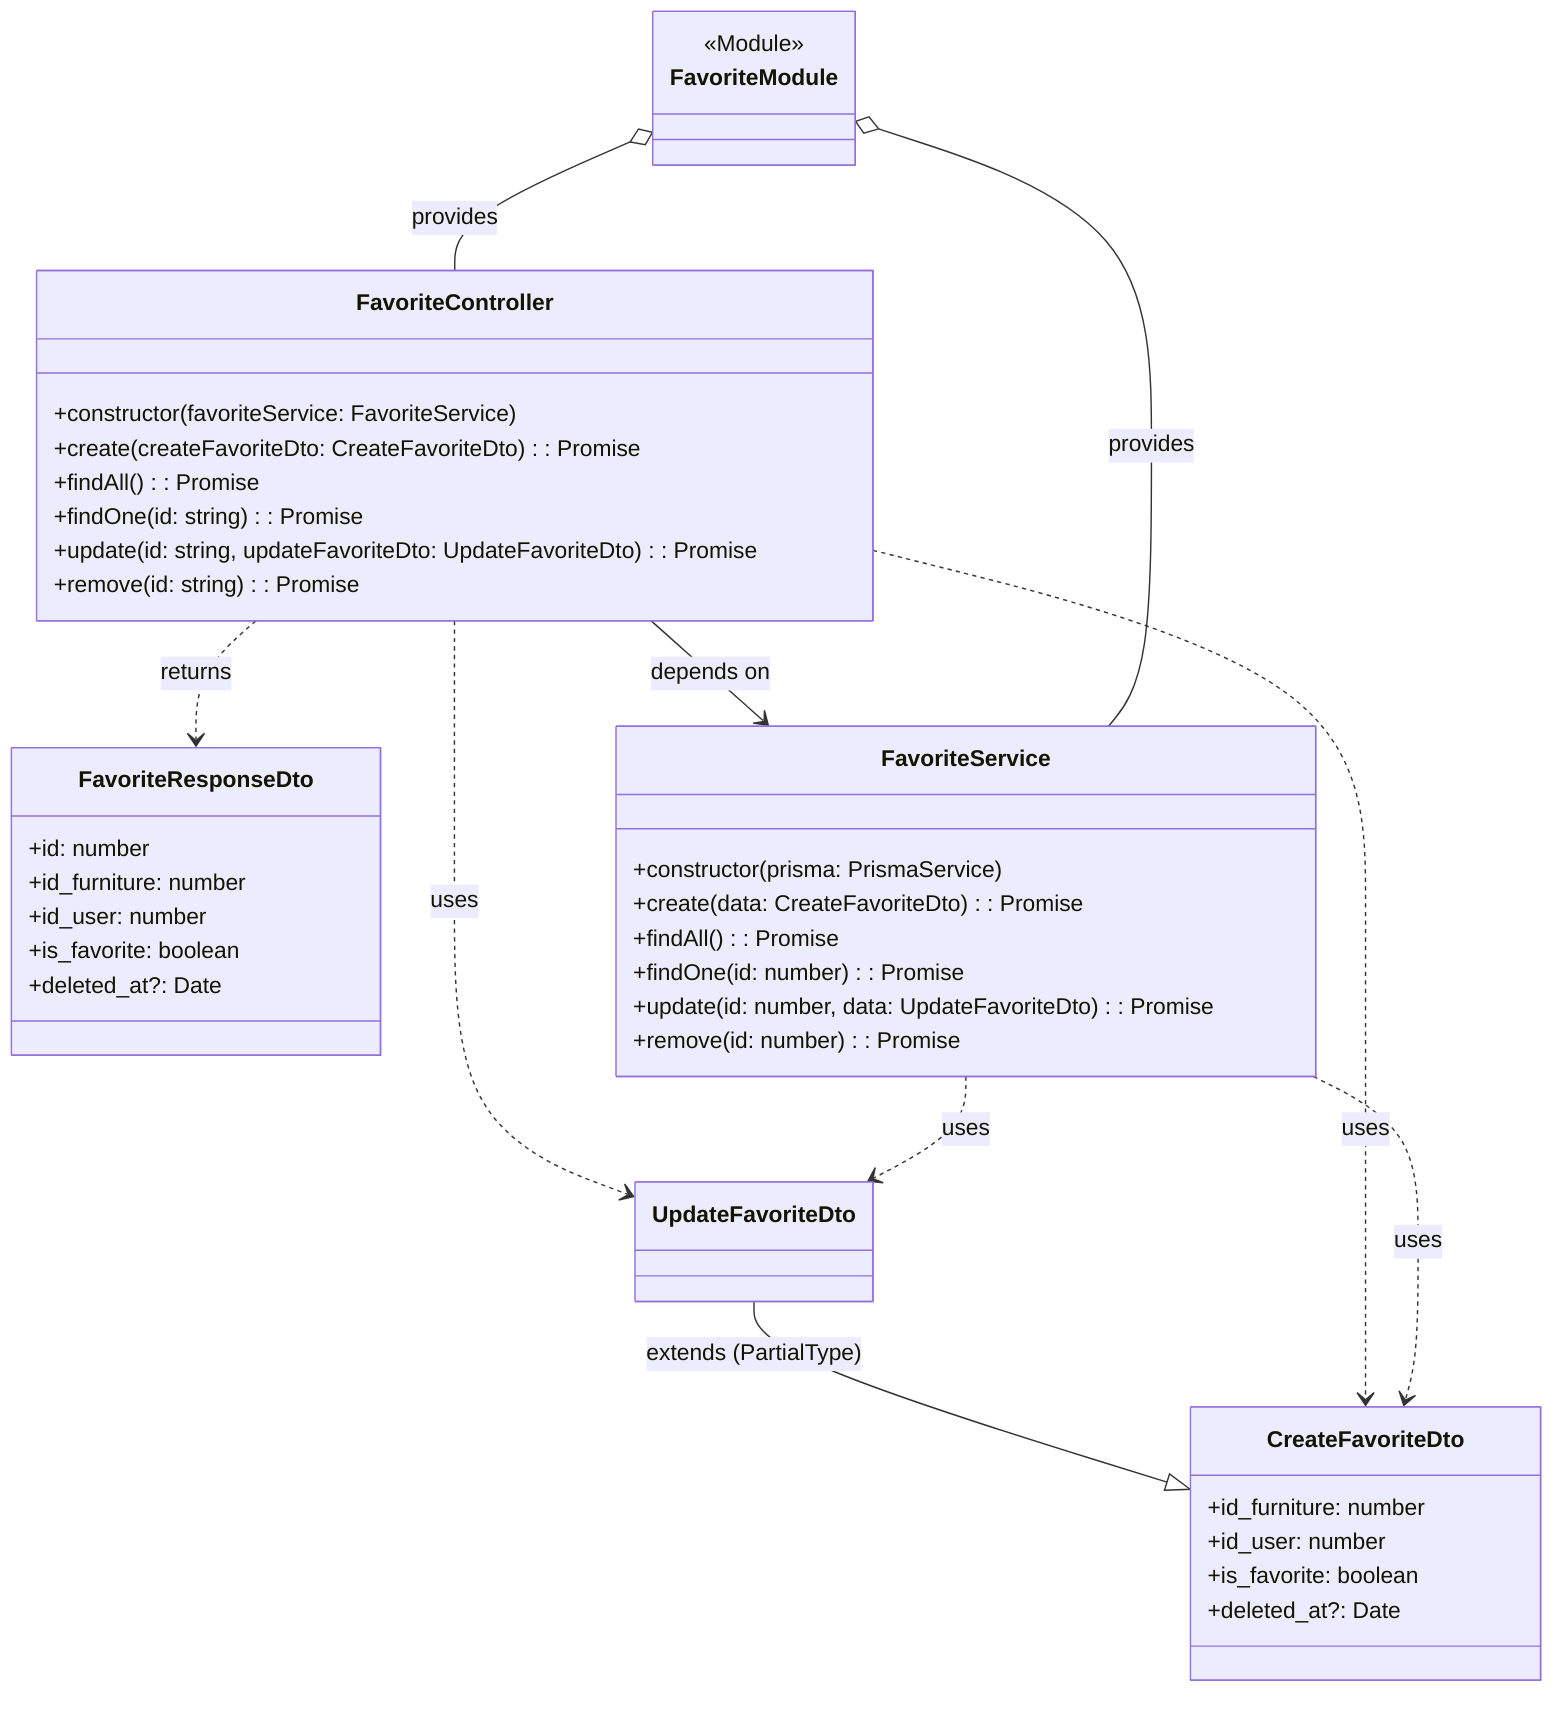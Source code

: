 %% src\favorite\favorite.diagram.mmd

classDiagram
    %% DTOs
    class CreateFavoriteDto {
        +id_furniture: number
        +id_user: number
        +is_favorite: boolean
        +deleted_at?: Date
    }
    class UpdateFavoriteDto
    UpdateFavoriteDto --|> CreateFavoriteDto : extends (PartialType)

    class FavoriteResponseDto {
        +id: number
        +id_furniture: number
        +id_user: number
        +is_favorite: boolean
        +deleted_at?: Date
    }

    %% Service
    class FavoriteService {
        +constructor(prisma: PrismaService)
        +create(data: CreateFavoriteDto): Promise<favorite>
        +findAll(): Promise<favorite[]>
        +findOne(id: number): Promise<favorite | null>
        +update(id: number, data: UpdateFavoriteDto): Promise<favorite>
        +remove(id: number): Promise<favorite>
    }

    %% Controller
    class FavoriteController {
        +constructor(favoriteService: FavoriteService)
        +create(createFavoriteDto: CreateFavoriteDto): Promise<FavoriteResponseDto>
        +findAll(): Promise<FavoriteResponseDto[]>
        +findOne(id: string): Promise<FavoriteResponseDto>
        +update(id: string, updateFavoriteDto: UpdateFavoriteDto): Promise<FavoriteResponseDto>
        +remove(id: string): Promise<FavoriteResponseDto>
    }

    %% Module
    class FavoriteModule {
        <<Module>>
    }

    %% Relationships
    FavoriteController --> FavoriteService : depends on
    FavoriteController ..> CreateFavoriteDto : uses
    FavoriteController ..> UpdateFavoriteDto : uses
    FavoriteController ..> FavoriteResponseDto : returns
    FavoriteService ..> CreateFavoriteDto : uses
    FavoriteService ..> UpdateFavoriteDto : uses
    FavoriteModule o-- FavoriteController : provides
    FavoriteModule o-- FavoriteService : provides